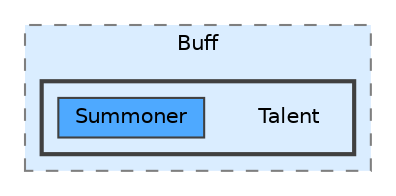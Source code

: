 digraph "Q:/IdleWave/Projet/Assets/Scripts/RogueGenesia/Survival/Buff/Talent"
{
 // LATEX_PDF_SIZE
  bgcolor="transparent";
  edge [fontname=Helvetica,fontsize=10,labelfontname=Helvetica,labelfontsize=10];
  node [fontname=Helvetica,fontsize=10,shape=box,height=0.2,width=0.4];
  compound=true
  subgraph clusterdir_fd73079aba80a91e057034f675db5c1f {
    graph [ bgcolor="#daedff", pencolor="grey50", label="Buff", fontname=Helvetica,fontsize=10 style="filled,dashed", URL="dir_fd73079aba80a91e057034f675db5c1f.html",tooltip=""]
  subgraph clusterdir_f8c651af15bbf7e2b3157402f2bccb71 {
    graph [ bgcolor="#daedff", pencolor="grey25", label="", fontname=Helvetica,fontsize=10 style="filled,bold", URL="dir_f8c651af15bbf7e2b3157402f2bccb71.html",tooltip=""]
    dir_f8c651af15bbf7e2b3157402f2bccb71 [shape=plaintext, label="Talent"];
  dir_4301f5f15e3761d4db3175f089bcb4cb [label="Summoner", fillcolor="#4ea9ff", color="grey25", style="filled", URL="dir_4301f5f15e3761d4db3175f089bcb4cb.html",tooltip=""];
  }
  }
}
